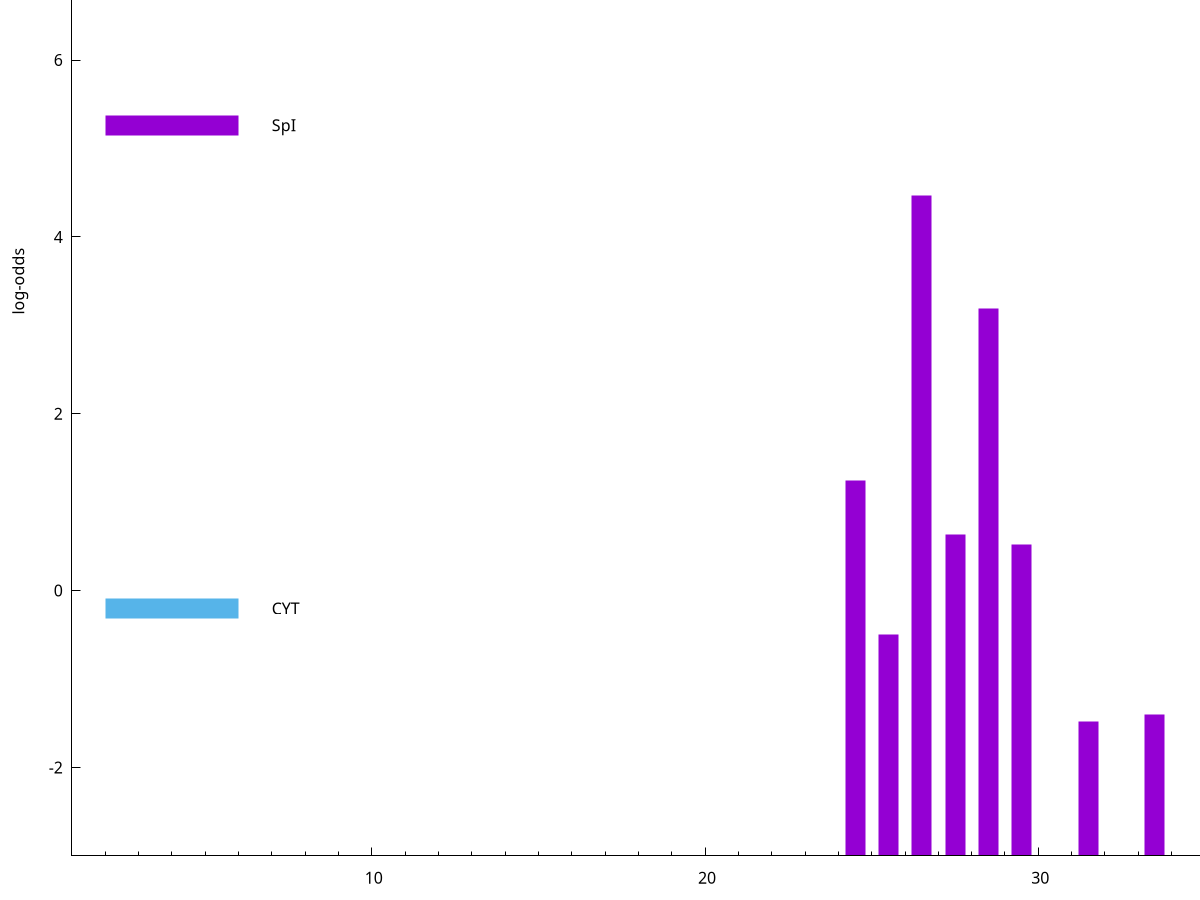 set title "LipoP predictions for SRR4017825.gff"
set size 2., 1.4
set xrange [1:70] 
set mxtics 10
set yrange [-3:10]
set y2range [0:13]
set ylabel "log-odds"
set term postscript eps color solid "Helvetica" 30
set output "SRR4017825.gff.eps"
set arrow from 2,7.64319 to 6,7.64319 nohead lt 4 lw 20
set label "TMH" at 7,7.64319
set arrow from 2,5.26237 to 6,5.26237 nohead lt 1 lw 20
set label "SpI" at 7,5.26237
set arrow from 2,-0.200913 to 6,-0.200913 nohead lt 3 lw 20
set label "CYT" at 7,-0.200913
set arrow from 2,7.64319 to 6,7.64319 nohead lt 4 lw 20
set label "TMH" at 7,7.64319
# NOTE: The scores below are the log-odds scores with the threshold
# NOTE: subtracted (a hack to make gnuplot make the histogram all
# NOTE: look nice).
plot "-" axes x1y2 title "" with impulses lt 1 lw 20
26.500000 7.470210
28.500000 6.193400
24.500000 4.248550
27.500000 3.632188
29.500000 3.518922
25.500000 2.509014
33.500000 1.599210
31.500000 1.517960
e
exit
